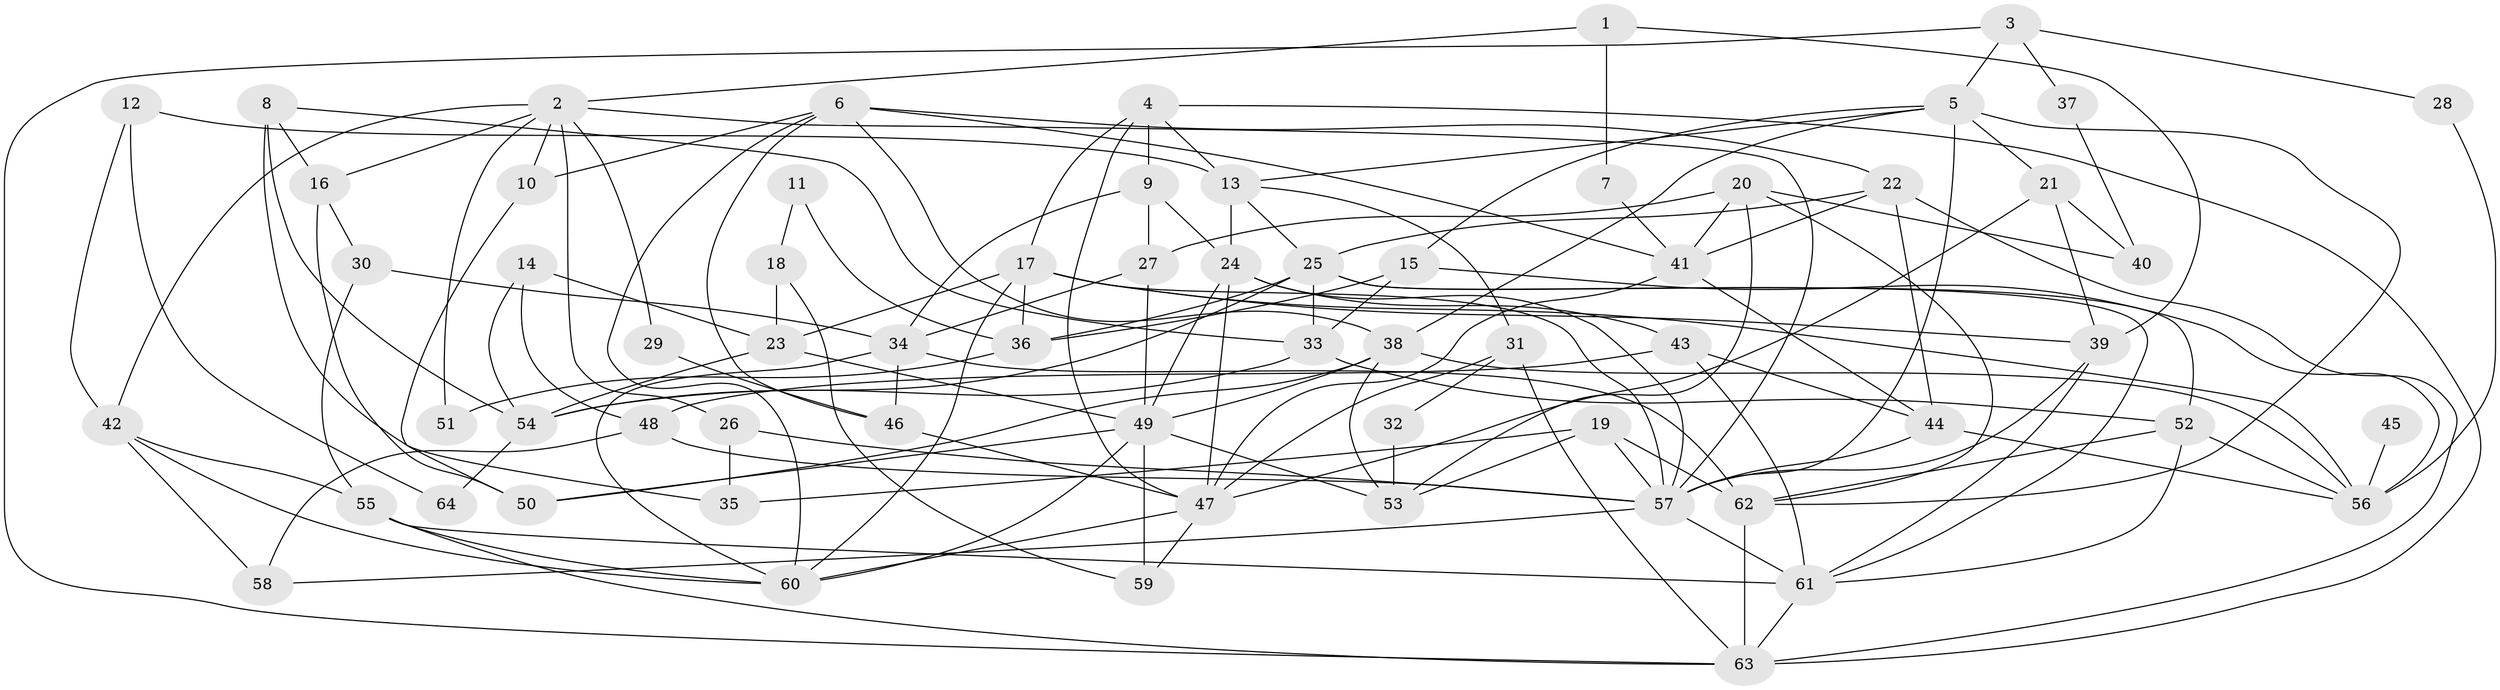 // original degree distribution, {6: 0.08791208791208792, 3: 0.27472527472527475, 4: 0.27472527472527475, 5: 0.2087912087912088, 8: 0.03296703296703297, 2: 0.12087912087912088}
// Generated by graph-tools (version 1.1) at 2025/37/03/04/25 23:37:03]
// undirected, 64 vertices, 147 edges
graph export_dot {
  node [color=gray90,style=filled];
  1;
  2;
  3;
  4;
  5;
  6;
  7;
  8;
  9;
  10;
  11;
  12;
  13;
  14;
  15;
  16;
  17;
  18;
  19;
  20;
  21;
  22;
  23;
  24;
  25;
  26;
  27;
  28;
  29;
  30;
  31;
  32;
  33;
  34;
  35;
  36;
  37;
  38;
  39;
  40;
  41;
  42;
  43;
  44;
  45;
  46;
  47;
  48;
  49;
  50;
  51;
  52;
  53;
  54;
  55;
  56;
  57;
  58;
  59;
  60;
  61;
  62;
  63;
  64;
  1 -- 2 [weight=1.0];
  1 -- 7 [weight=1.0];
  1 -- 39 [weight=1.0];
  2 -- 10 [weight=1.0];
  2 -- 16 [weight=1.0];
  2 -- 26 [weight=1.0];
  2 -- 29 [weight=1.0];
  2 -- 42 [weight=1.0];
  2 -- 51 [weight=1.0];
  2 -- 57 [weight=1.0];
  3 -- 5 [weight=1.0];
  3 -- 28 [weight=1.0];
  3 -- 37 [weight=1.0];
  3 -- 63 [weight=1.0];
  4 -- 9 [weight=1.0];
  4 -- 13 [weight=1.0];
  4 -- 17 [weight=1.0];
  4 -- 47 [weight=1.0];
  4 -- 63 [weight=1.0];
  5 -- 13 [weight=1.0];
  5 -- 15 [weight=1.0];
  5 -- 21 [weight=1.0];
  5 -- 38 [weight=1.0];
  5 -- 57 [weight=1.0];
  5 -- 62 [weight=1.0];
  6 -- 10 [weight=1.0];
  6 -- 22 [weight=1.0];
  6 -- 38 [weight=1.0];
  6 -- 41 [weight=1.0];
  6 -- 46 [weight=1.0];
  6 -- 60 [weight=1.0];
  7 -- 41 [weight=3.0];
  8 -- 16 [weight=1.0];
  8 -- 33 [weight=1.0];
  8 -- 35 [weight=1.0];
  8 -- 54 [weight=1.0];
  9 -- 24 [weight=1.0];
  9 -- 27 [weight=1.0];
  9 -- 34 [weight=1.0];
  10 -- 50 [weight=1.0];
  11 -- 18 [weight=1.0];
  11 -- 36 [weight=1.0];
  12 -- 13 [weight=1.0];
  12 -- 42 [weight=1.0];
  12 -- 64 [weight=1.0];
  13 -- 24 [weight=1.0];
  13 -- 25 [weight=1.0];
  13 -- 31 [weight=1.0];
  14 -- 23 [weight=1.0];
  14 -- 48 [weight=1.0];
  14 -- 54 [weight=1.0];
  15 -- 33 [weight=1.0];
  15 -- 36 [weight=1.0];
  15 -- 56 [weight=1.0];
  16 -- 30 [weight=1.0];
  16 -- 50 [weight=2.0];
  17 -- 23 [weight=1.0];
  17 -- 36 [weight=1.0];
  17 -- 39 [weight=1.0];
  17 -- 56 [weight=1.0];
  17 -- 57 [weight=1.0];
  17 -- 60 [weight=2.0];
  18 -- 23 [weight=1.0];
  18 -- 59 [weight=1.0];
  19 -- 35 [weight=1.0];
  19 -- 53 [weight=1.0];
  19 -- 57 [weight=1.0];
  19 -- 62 [weight=1.0];
  20 -- 27 [weight=1.0];
  20 -- 40 [weight=1.0];
  20 -- 41 [weight=1.0];
  20 -- 53 [weight=1.0];
  20 -- 62 [weight=1.0];
  21 -- 39 [weight=1.0];
  21 -- 40 [weight=1.0];
  21 -- 47 [weight=1.0];
  22 -- 25 [weight=1.0];
  22 -- 41 [weight=1.0];
  22 -- 44 [weight=1.0];
  22 -- 63 [weight=1.0];
  23 -- 49 [weight=1.0];
  23 -- 54 [weight=1.0];
  24 -- 43 [weight=1.0];
  24 -- 47 [weight=1.0];
  24 -- 49 [weight=1.0];
  24 -- 57 [weight=1.0];
  25 -- 33 [weight=1.0];
  25 -- 36 [weight=1.0];
  25 -- 52 [weight=1.0];
  25 -- 54 [weight=1.0];
  25 -- 61 [weight=1.0];
  26 -- 35 [weight=1.0];
  26 -- 57 [weight=1.0];
  27 -- 34 [weight=1.0];
  27 -- 49 [weight=1.0];
  28 -- 56 [weight=1.0];
  29 -- 46 [weight=1.0];
  30 -- 34 [weight=1.0];
  30 -- 55 [weight=1.0];
  31 -- 32 [weight=1.0];
  31 -- 47 [weight=1.0];
  31 -- 63 [weight=1.0];
  32 -- 53 [weight=1.0];
  33 -- 52 [weight=1.0];
  33 -- 54 [weight=1.0];
  34 -- 46 [weight=2.0];
  34 -- 60 [weight=2.0];
  34 -- 62 [weight=1.0];
  36 -- 51 [weight=1.0];
  37 -- 40 [weight=1.0];
  38 -- 49 [weight=1.0];
  38 -- 50 [weight=1.0];
  38 -- 53 [weight=1.0];
  38 -- 56 [weight=1.0];
  39 -- 57 [weight=1.0];
  39 -- 61 [weight=1.0];
  41 -- 44 [weight=1.0];
  41 -- 47 [weight=1.0];
  42 -- 55 [weight=1.0];
  42 -- 58 [weight=1.0];
  42 -- 60 [weight=1.0];
  43 -- 44 [weight=1.0];
  43 -- 48 [weight=1.0];
  43 -- 61 [weight=1.0];
  44 -- 56 [weight=1.0];
  44 -- 57 [weight=1.0];
  45 -- 56 [weight=2.0];
  46 -- 47 [weight=1.0];
  47 -- 59 [weight=1.0];
  47 -- 60 [weight=1.0];
  48 -- 57 [weight=1.0];
  48 -- 58 [weight=1.0];
  49 -- 50 [weight=1.0];
  49 -- 53 [weight=1.0];
  49 -- 59 [weight=1.0];
  49 -- 60 [weight=1.0];
  52 -- 56 [weight=1.0];
  52 -- 61 [weight=1.0];
  52 -- 62 [weight=1.0];
  54 -- 64 [weight=1.0];
  55 -- 60 [weight=1.0];
  55 -- 61 [weight=1.0];
  55 -- 63 [weight=1.0];
  57 -- 58 [weight=1.0];
  57 -- 61 [weight=1.0];
  61 -- 63 [weight=1.0];
  62 -- 63 [weight=1.0];
}
